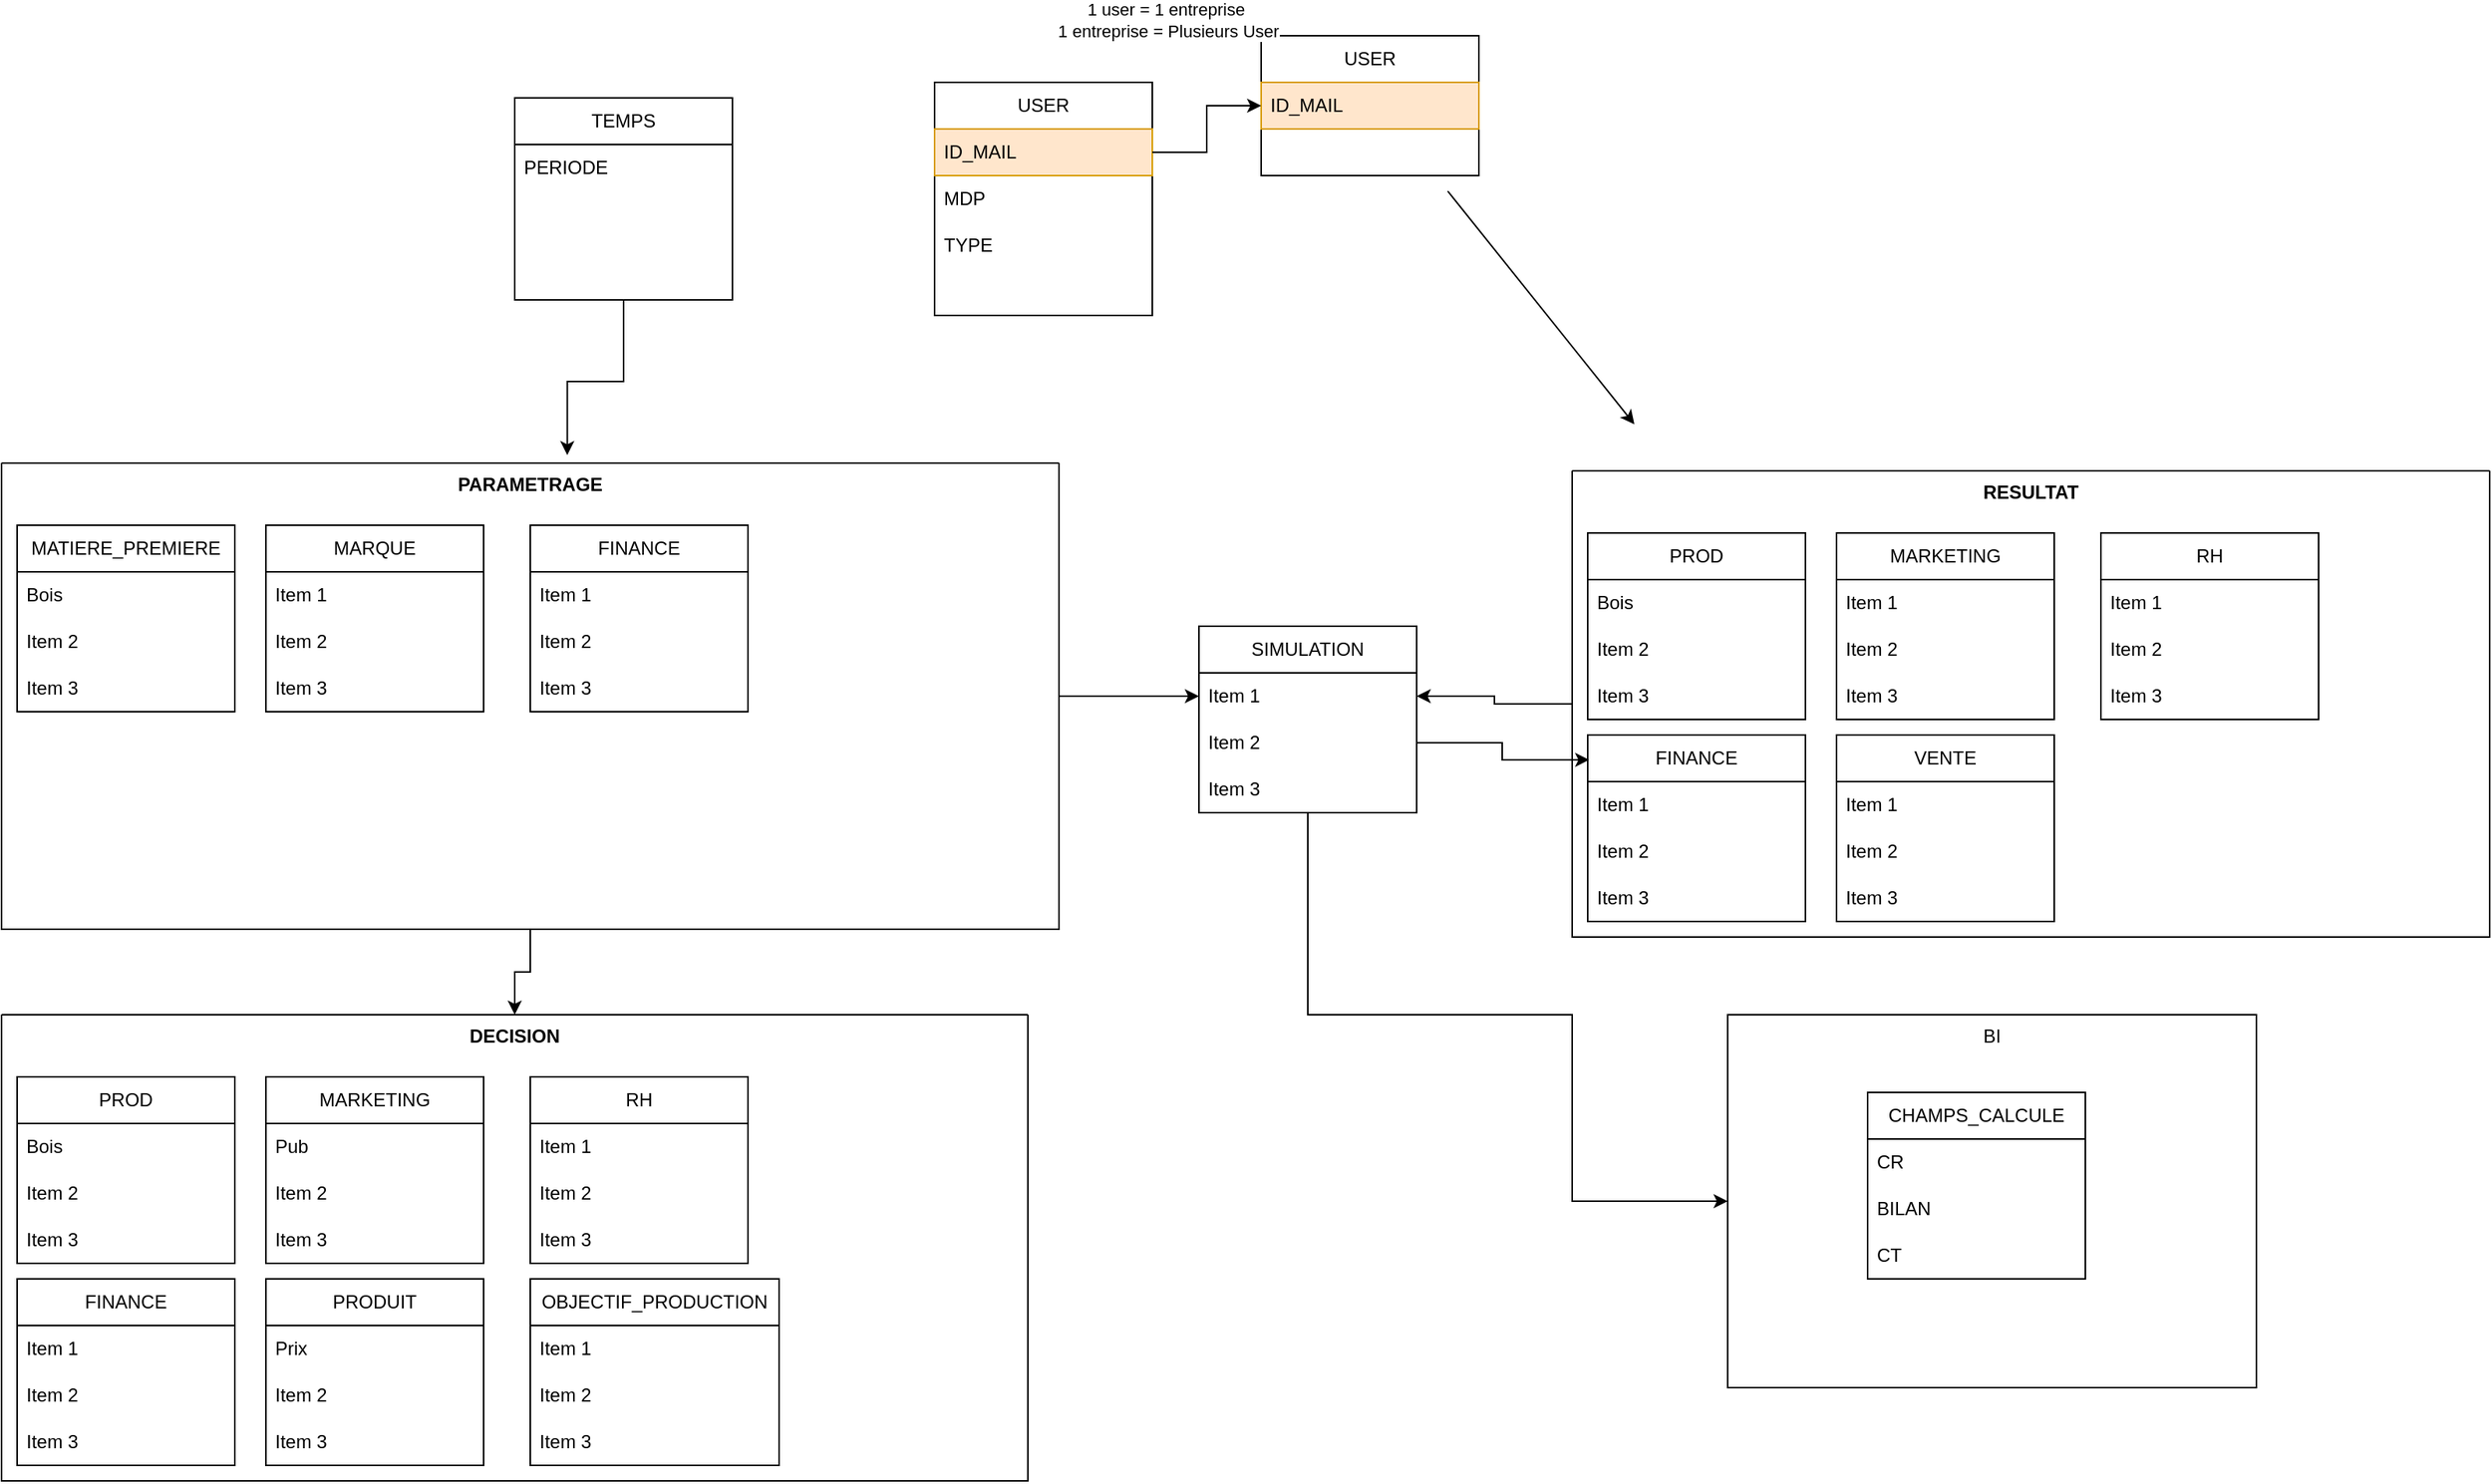 <mxfile version="24.8.3">
  <diagram name="Page-1" id="2spLixrOPqrOa0mFDKw0">
    <mxGraphModel dx="2415" dy="984" grid="1" gridSize="10" guides="1" tooltips="1" connect="1" arrows="1" fold="1" page="1" pageScale="1" pageWidth="827" pageHeight="1169" math="0" shadow="0">
      <root>
        <mxCell id="0" />
        <mxCell id="1" parent="0" />
        <mxCell id="xuaN0J28DTshqoTfge17-114" value="BI" style="rounded=0;whiteSpace=wrap;html=1;verticalAlign=top;" parent="1" vertex="1">
          <mxGeometry x="850" y="800" width="340" height="240" as="geometry" />
        </mxCell>
        <mxCell id="xuaN0J28DTshqoTfge17-2" value="USER" style="swimlane;fontStyle=0;childLayout=stackLayout;horizontal=1;startSize=30;horizontalStack=0;resizeParent=1;resizeParentMax=0;resizeLast=0;collapsible=1;marginBottom=0;whiteSpace=wrap;html=1;" parent="1" vertex="1">
          <mxGeometry x="340" y="200" width="140" height="150" as="geometry" />
        </mxCell>
        <mxCell id="xuaN0J28DTshqoTfge17-3" value="ID_MAIL" style="text;strokeColor=#d79b00;fillColor=#ffe6cc;align=left;verticalAlign=middle;spacingLeft=4;spacingRight=4;overflow=hidden;points=[[0,0.5],[1,0.5]];portConstraint=eastwest;rotatable=0;whiteSpace=wrap;html=1;" parent="xuaN0J28DTshqoTfge17-2" vertex="1">
          <mxGeometry y="30" width="140" height="30" as="geometry" />
        </mxCell>
        <mxCell id="xuaN0J28DTshqoTfge17-4" value="MDP" style="text;strokeColor=none;fillColor=none;align=left;verticalAlign=middle;spacingLeft=4;spacingRight=4;overflow=hidden;points=[[0,0.5],[1,0.5]];portConstraint=eastwest;rotatable=0;whiteSpace=wrap;html=1;" parent="xuaN0J28DTshqoTfge17-2" vertex="1">
          <mxGeometry y="60" width="140" height="30" as="geometry" />
        </mxCell>
        <mxCell id="xuaN0J28DTshqoTfge17-5" value="TYPE" style="text;strokeColor=none;fillColor=none;align=left;verticalAlign=middle;spacingLeft=4;spacingRight=4;overflow=hidden;points=[[0,0.5],[1,0.5]];portConstraint=eastwest;rotatable=0;whiteSpace=wrap;html=1;" parent="xuaN0J28DTshqoTfge17-2" vertex="1">
          <mxGeometry y="90" width="140" height="30" as="geometry" />
        </mxCell>
        <mxCell id="xuaN0J28DTshqoTfge17-6" style="text;strokeColor=none;fillColor=none;align=left;verticalAlign=middle;spacingLeft=4;spacingRight=4;overflow=hidden;points=[[0,0.5],[1,0.5]];portConstraint=eastwest;rotatable=0;whiteSpace=wrap;html=1;" parent="xuaN0J28DTshqoTfge17-2" vertex="1">
          <mxGeometry y="120" width="140" height="30" as="geometry" />
        </mxCell>
        <mxCell id="xuaN0J28DTshqoTfge17-7" value="USER" style="swimlane;fontStyle=0;childLayout=stackLayout;horizontal=1;startSize=30;horizontalStack=0;resizeParent=1;resizeParentMax=0;resizeLast=0;collapsible=1;marginBottom=0;whiteSpace=wrap;html=1;" parent="1" vertex="1">
          <mxGeometry x="550" y="170" width="140" height="90" as="geometry" />
        </mxCell>
        <mxCell id="xuaN0J28DTshqoTfge17-8" value="ID_MAIL" style="text;strokeColor=#d79b00;fillColor=#ffe6cc;align=left;verticalAlign=middle;spacingLeft=4;spacingRight=4;overflow=hidden;points=[[0,0.5],[1,0.5]];portConstraint=eastwest;rotatable=0;whiteSpace=wrap;html=1;" parent="xuaN0J28DTshqoTfge17-7" vertex="1">
          <mxGeometry y="30" width="140" height="30" as="geometry" />
        </mxCell>
        <mxCell id="xuaN0J28DTshqoTfge17-11" style="text;strokeColor=none;fillColor=none;align=left;verticalAlign=middle;spacingLeft=4;spacingRight=4;overflow=hidden;points=[[0,0.5],[1,0.5]];portConstraint=eastwest;rotatable=0;whiteSpace=wrap;html=1;" parent="xuaN0J28DTshqoTfge17-7" vertex="1">
          <mxGeometry y="60" width="140" height="30" as="geometry" />
        </mxCell>
        <mxCell id="xuaN0J28DTshqoTfge17-12" style="rounded=0;orthogonalLoop=1;jettySize=auto;html=1;edgeStyle=orthogonalEdgeStyle;" parent="1" source="xuaN0J28DTshqoTfge17-3" target="xuaN0J28DTshqoTfge17-8" edge="1">
          <mxGeometry relative="1" as="geometry" />
        </mxCell>
        <mxCell id="xuaN0J28DTshqoTfge17-13" value="1 user = 1 entreprise&amp;nbsp;&lt;br&gt;1 entreprise = Plusieurs User" style="edgeLabel;html=1;align=center;verticalAlign=middle;resizable=0;points=[];" parent="xuaN0J28DTshqoTfge17-12" vertex="1" connectable="0">
          <mxGeometry x="0.107" y="-4" relative="1" as="geometry">
            <mxPoint x="-29" y="-65" as="offset" />
          </mxGeometry>
        </mxCell>
        <mxCell id="xuaN0J28DTshqoTfge17-14" value="" style="endArrow=classic;html=1;rounded=0;" parent="1" edge="1">
          <mxGeometry width="50" height="50" relative="1" as="geometry">
            <mxPoint x="670" y="270" as="sourcePoint" />
            <mxPoint x="790" y="420" as="targetPoint" />
            <Array as="points">
              <mxPoint x="670" y="270" />
            </Array>
          </mxGeometry>
        </mxCell>
        <mxCell id="xuaN0J28DTshqoTfge17-51" style="edgeStyle=orthogonalEdgeStyle;rounded=0;orthogonalLoop=1;jettySize=auto;html=1;exitX=0;exitY=0.5;exitDx=0;exitDy=0;" parent="1" source="xuaN0J28DTshqoTfge17-19" target="xuaN0J28DTshqoTfge17-53" edge="1">
          <mxGeometry relative="1" as="geometry">
            <mxPoint x="660" y="599.545" as="targetPoint" />
          </mxGeometry>
        </mxCell>
        <mxCell id="xuaN0J28DTshqoTfge17-19" value="RESULTAT" style="swimlane;startSize=0;verticalAlign=top;" parent="1" vertex="1">
          <mxGeometry x="750" y="450" width="590" height="300" as="geometry" />
        </mxCell>
        <mxCell id="xuaN0J28DTshqoTfge17-22" value="PROD" style="swimlane;fontStyle=0;childLayout=stackLayout;horizontal=1;startSize=30;horizontalStack=0;resizeParent=1;resizeParentMax=0;resizeLast=0;collapsible=1;marginBottom=0;whiteSpace=wrap;html=1;" parent="xuaN0J28DTshqoTfge17-19" vertex="1">
          <mxGeometry x="10" y="40" width="140" height="120" as="geometry" />
        </mxCell>
        <mxCell id="xuaN0J28DTshqoTfge17-23" value="Bois" style="text;strokeColor=none;fillColor=none;align=left;verticalAlign=middle;spacingLeft=4;spacingRight=4;overflow=hidden;points=[[0,0.5],[1,0.5]];portConstraint=eastwest;rotatable=0;whiteSpace=wrap;html=1;" parent="xuaN0J28DTshqoTfge17-22" vertex="1">
          <mxGeometry y="30" width="140" height="30" as="geometry" />
        </mxCell>
        <mxCell id="xuaN0J28DTshqoTfge17-24" value="Item 2" style="text;strokeColor=none;fillColor=none;align=left;verticalAlign=middle;spacingLeft=4;spacingRight=4;overflow=hidden;points=[[0,0.5],[1,0.5]];portConstraint=eastwest;rotatable=0;whiteSpace=wrap;html=1;" parent="xuaN0J28DTshqoTfge17-22" vertex="1">
          <mxGeometry y="60" width="140" height="30" as="geometry" />
        </mxCell>
        <mxCell id="xuaN0J28DTshqoTfge17-25" value="Item 3" style="text;strokeColor=none;fillColor=none;align=left;verticalAlign=middle;spacingLeft=4;spacingRight=4;overflow=hidden;points=[[0,0.5],[1,0.5]];portConstraint=eastwest;rotatable=0;whiteSpace=wrap;html=1;" parent="xuaN0J28DTshqoTfge17-22" vertex="1">
          <mxGeometry y="90" width="140" height="30" as="geometry" />
        </mxCell>
        <mxCell id="xuaN0J28DTshqoTfge17-31" value="MARKETING" style="swimlane;fontStyle=0;childLayout=stackLayout;horizontal=1;startSize=30;horizontalStack=0;resizeParent=1;resizeParentMax=0;resizeLast=0;collapsible=1;marginBottom=0;whiteSpace=wrap;html=1;" parent="xuaN0J28DTshqoTfge17-19" vertex="1">
          <mxGeometry x="170" y="40" width="140" height="120" as="geometry" />
        </mxCell>
        <mxCell id="xuaN0J28DTshqoTfge17-32" value="Item 1" style="text;strokeColor=none;fillColor=none;align=left;verticalAlign=middle;spacingLeft=4;spacingRight=4;overflow=hidden;points=[[0,0.5],[1,0.5]];portConstraint=eastwest;rotatable=0;whiteSpace=wrap;html=1;" parent="xuaN0J28DTshqoTfge17-31" vertex="1">
          <mxGeometry y="30" width="140" height="30" as="geometry" />
        </mxCell>
        <mxCell id="xuaN0J28DTshqoTfge17-33" value="Item 2" style="text;strokeColor=none;fillColor=none;align=left;verticalAlign=middle;spacingLeft=4;spacingRight=4;overflow=hidden;points=[[0,0.5],[1,0.5]];portConstraint=eastwest;rotatable=0;whiteSpace=wrap;html=1;" parent="xuaN0J28DTshqoTfge17-31" vertex="1">
          <mxGeometry y="60" width="140" height="30" as="geometry" />
        </mxCell>
        <mxCell id="xuaN0J28DTshqoTfge17-34" value="Item 3" style="text;strokeColor=none;fillColor=none;align=left;verticalAlign=middle;spacingLeft=4;spacingRight=4;overflow=hidden;points=[[0,0.5],[1,0.5]];portConstraint=eastwest;rotatable=0;whiteSpace=wrap;html=1;" parent="xuaN0J28DTshqoTfge17-31" vertex="1">
          <mxGeometry y="90" width="140" height="30" as="geometry" />
        </mxCell>
        <mxCell id="xuaN0J28DTshqoTfge17-35" value="RH" style="swimlane;fontStyle=0;childLayout=stackLayout;horizontal=1;startSize=30;horizontalStack=0;resizeParent=1;resizeParentMax=0;resizeLast=0;collapsible=1;marginBottom=0;whiteSpace=wrap;html=1;" parent="xuaN0J28DTshqoTfge17-19" vertex="1">
          <mxGeometry x="340" y="40" width="140" height="120" as="geometry" />
        </mxCell>
        <mxCell id="xuaN0J28DTshqoTfge17-36" value="Item 1" style="text;strokeColor=none;fillColor=none;align=left;verticalAlign=middle;spacingLeft=4;spacingRight=4;overflow=hidden;points=[[0,0.5],[1,0.5]];portConstraint=eastwest;rotatable=0;whiteSpace=wrap;html=1;" parent="xuaN0J28DTshqoTfge17-35" vertex="1">
          <mxGeometry y="30" width="140" height="30" as="geometry" />
        </mxCell>
        <mxCell id="xuaN0J28DTshqoTfge17-37" value="Item 2" style="text;strokeColor=none;fillColor=none;align=left;verticalAlign=middle;spacingLeft=4;spacingRight=4;overflow=hidden;points=[[0,0.5],[1,0.5]];portConstraint=eastwest;rotatable=0;whiteSpace=wrap;html=1;" parent="xuaN0J28DTshqoTfge17-35" vertex="1">
          <mxGeometry y="60" width="140" height="30" as="geometry" />
        </mxCell>
        <mxCell id="xuaN0J28DTshqoTfge17-38" value="Item 3" style="text;strokeColor=none;fillColor=none;align=left;verticalAlign=middle;spacingLeft=4;spacingRight=4;overflow=hidden;points=[[0,0.5],[1,0.5]];portConstraint=eastwest;rotatable=0;whiteSpace=wrap;html=1;" parent="xuaN0J28DTshqoTfge17-35" vertex="1">
          <mxGeometry y="90" width="140" height="30" as="geometry" />
        </mxCell>
        <mxCell id="xuaN0J28DTshqoTfge17-43" value="FINANCE" style="swimlane;fontStyle=0;childLayout=stackLayout;horizontal=1;startSize=30;horizontalStack=0;resizeParent=1;resizeParentMax=0;resizeLast=0;collapsible=1;marginBottom=0;whiteSpace=wrap;html=1;" parent="xuaN0J28DTshqoTfge17-19" vertex="1">
          <mxGeometry x="10" y="170" width="140" height="120" as="geometry" />
        </mxCell>
        <mxCell id="xuaN0J28DTshqoTfge17-44" value="Item 1" style="text;strokeColor=none;fillColor=none;align=left;verticalAlign=middle;spacingLeft=4;spacingRight=4;overflow=hidden;points=[[0,0.5],[1,0.5]];portConstraint=eastwest;rotatable=0;whiteSpace=wrap;html=1;" parent="xuaN0J28DTshqoTfge17-43" vertex="1">
          <mxGeometry y="30" width="140" height="30" as="geometry" />
        </mxCell>
        <mxCell id="xuaN0J28DTshqoTfge17-45" value="Item 2" style="text;strokeColor=none;fillColor=none;align=left;verticalAlign=middle;spacingLeft=4;spacingRight=4;overflow=hidden;points=[[0,0.5],[1,0.5]];portConstraint=eastwest;rotatable=0;whiteSpace=wrap;html=1;" parent="xuaN0J28DTshqoTfge17-43" vertex="1">
          <mxGeometry y="60" width="140" height="30" as="geometry" />
        </mxCell>
        <mxCell id="xuaN0J28DTshqoTfge17-46" value="Item 3" style="text;strokeColor=none;fillColor=none;align=left;verticalAlign=middle;spacingLeft=4;spacingRight=4;overflow=hidden;points=[[0,0.5],[1,0.5]];portConstraint=eastwest;rotatable=0;whiteSpace=wrap;html=1;" parent="xuaN0J28DTshqoTfge17-43" vertex="1">
          <mxGeometry y="90" width="140" height="30" as="geometry" />
        </mxCell>
        <mxCell id="xuaN0J28DTshqoTfge17-47" value="VENTE" style="swimlane;fontStyle=0;childLayout=stackLayout;horizontal=1;startSize=30;horizontalStack=0;resizeParent=1;resizeParentMax=0;resizeLast=0;collapsible=1;marginBottom=0;whiteSpace=wrap;html=1;" parent="xuaN0J28DTshqoTfge17-19" vertex="1">
          <mxGeometry x="170" y="170" width="140" height="120" as="geometry" />
        </mxCell>
        <mxCell id="xuaN0J28DTshqoTfge17-48" value="Item 1" style="text;strokeColor=none;fillColor=none;align=left;verticalAlign=middle;spacingLeft=4;spacingRight=4;overflow=hidden;points=[[0,0.5],[1,0.5]];portConstraint=eastwest;rotatable=0;whiteSpace=wrap;html=1;" parent="xuaN0J28DTshqoTfge17-47" vertex="1">
          <mxGeometry y="30" width="140" height="30" as="geometry" />
        </mxCell>
        <mxCell id="xuaN0J28DTshqoTfge17-49" value="Item 2" style="text;strokeColor=none;fillColor=none;align=left;verticalAlign=middle;spacingLeft=4;spacingRight=4;overflow=hidden;points=[[0,0.5],[1,0.5]];portConstraint=eastwest;rotatable=0;whiteSpace=wrap;html=1;" parent="xuaN0J28DTshqoTfge17-47" vertex="1">
          <mxGeometry y="60" width="140" height="30" as="geometry" />
        </mxCell>
        <mxCell id="xuaN0J28DTshqoTfge17-50" value="Item 3" style="text;strokeColor=none;fillColor=none;align=left;verticalAlign=middle;spacingLeft=4;spacingRight=4;overflow=hidden;points=[[0,0.5],[1,0.5]];portConstraint=eastwest;rotatable=0;whiteSpace=wrap;html=1;" parent="xuaN0J28DTshqoTfge17-47" vertex="1">
          <mxGeometry y="90" width="140" height="30" as="geometry" />
        </mxCell>
        <mxCell id="xuaN0J28DTshqoTfge17-52" value="SIMULATION" style="swimlane;fontStyle=0;childLayout=stackLayout;horizontal=1;startSize=30;horizontalStack=0;resizeParent=1;resizeParentMax=0;resizeLast=0;collapsible=1;marginBottom=0;whiteSpace=wrap;html=1;" parent="1" vertex="1">
          <mxGeometry x="510" y="550" width="140" height="120" as="geometry" />
        </mxCell>
        <mxCell id="xuaN0J28DTshqoTfge17-53" value="Item 1" style="text;strokeColor=none;fillColor=none;align=left;verticalAlign=middle;spacingLeft=4;spacingRight=4;overflow=hidden;points=[[0,0.5],[1,0.5]];portConstraint=eastwest;rotatable=0;whiteSpace=wrap;html=1;" parent="xuaN0J28DTshqoTfge17-52" vertex="1">
          <mxGeometry y="30" width="140" height="30" as="geometry" />
        </mxCell>
        <mxCell id="xuaN0J28DTshqoTfge17-54" value="Item 2" style="text;strokeColor=none;fillColor=none;align=left;verticalAlign=middle;spacingLeft=4;spacingRight=4;overflow=hidden;points=[[0,0.5],[1,0.5]];portConstraint=eastwest;rotatable=0;whiteSpace=wrap;html=1;" parent="xuaN0J28DTshqoTfge17-52" vertex="1">
          <mxGeometry y="60" width="140" height="30" as="geometry" />
        </mxCell>
        <mxCell id="xuaN0J28DTshqoTfge17-55" value="Item 3" style="text;strokeColor=none;fillColor=none;align=left;verticalAlign=middle;spacingLeft=4;spacingRight=4;overflow=hidden;points=[[0,0.5],[1,0.5]];portConstraint=eastwest;rotatable=0;whiteSpace=wrap;html=1;" parent="xuaN0J28DTshqoTfge17-52" vertex="1">
          <mxGeometry y="90" width="140" height="30" as="geometry" />
        </mxCell>
        <mxCell id="xuaN0J28DTshqoTfge17-81" value="" style="edgeStyle=orthogonalEdgeStyle;rounded=0;orthogonalLoop=1;jettySize=auto;html=1;entryX=0;entryY=0.5;entryDx=0;entryDy=0;" parent="1" source="xuaN0J28DTshqoTfge17-60" target="xuaN0J28DTshqoTfge17-53" edge="1">
          <mxGeometry relative="1" as="geometry" />
        </mxCell>
        <mxCell id="xuaN0J28DTshqoTfge17-112" style="edgeStyle=orthogonalEdgeStyle;rounded=0;orthogonalLoop=1;jettySize=auto;html=1;" parent="1" source="xuaN0J28DTshqoTfge17-60" target="xuaN0J28DTshqoTfge17-82" edge="1">
          <mxGeometry relative="1" as="geometry" />
        </mxCell>
        <mxCell id="xuaN0J28DTshqoTfge17-60" value="PARAMETRAGE" style="swimlane;startSize=0;verticalAlign=top;" parent="1" vertex="1">
          <mxGeometry x="-260" y="445" width="680" height="300" as="geometry" />
        </mxCell>
        <mxCell id="xuaN0J28DTshqoTfge17-61" value="MATIERE_PREMIERE" style="swimlane;fontStyle=0;childLayout=stackLayout;horizontal=1;startSize=30;horizontalStack=0;resizeParent=1;resizeParentMax=0;resizeLast=0;collapsible=1;marginBottom=0;whiteSpace=wrap;html=1;" parent="xuaN0J28DTshqoTfge17-60" vertex="1">
          <mxGeometry x="10" y="40" width="140" height="120" as="geometry" />
        </mxCell>
        <mxCell id="xuaN0J28DTshqoTfge17-62" value="Bois" style="text;strokeColor=none;fillColor=none;align=left;verticalAlign=middle;spacingLeft=4;spacingRight=4;overflow=hidden;points=[[0,0.5],[1,0.5]];portConstraint=eastwest;rotatable=0;whiteSpace=wrap;html=1;" parent="xuaN0J28DTshqoTfge17-61" vertex="1">
          <mxGeometry y="30" width="140" height="30" as="geometry" />
        </mxCell>
        <mxCell id="xuaN0J28DTshqoTfge17-63" value="Item 2" style="text;strokeColor=none;fillColor=none;align=left;verticalAlign=middle;spacingLeft=4;spacingRight=4;overflow=hidden;points=[[0,0.5],[1,0.5]];portConstraint=eastwest;rotatable=0;whiteSpace=wrap;html=1;" parent="xuaN0J28DTshqoTfge17-61" vertex="1">
          <mxGeometry y="60" width="140" height="30" as="geometry" />
        </mxCell>
        <mxCell id="xuaN0J28DTshqoTfge17-64" value="Item 3" style="text;strokeColor=none;fillColor=none;align=left;verticalAlign=middle;spacingLeft=4;spacingRight=4;overflow=hidden;points=[[0,0.5],[1,0.5]];portConstraint=eastwest;rotatable=0;whiteSpace=wrap;html=1;" parent="xuaN0J28DTshqoTfge17-61" vertex="1">
          <mxGeometry y="90" width="140" height="30" as="geometry" />
        </mxCell>
        <mxCell id="xuaN0J28DTshqoTfge17-65" value="MARQUE" style="swimlane;fontStyle=0;childLayout=stackLayout;horizontal=1;startSize=30;horizontalStack=0;resizeParent=1;resizeParentMax=0;resizeLast=0;collapsible=1;marginBottom=0;whiteSpace=wrap;html=1;" parent="xuaN0J28DTshqoTfge17-60" vertex="1">
          <mxGeometry x="170" y="40" width="140" height="120" as="geometry" />
        </mxCell>
        <mxCell id="xuaN0J28DTshqoTfge17-66" value="Item 1" style="text;strokeColor=none;fillColor=none;align=left;verticalAlign=middle;spacingLeft=4;spacingRight=4;overflow=hidden;points=[[0,0.5],[1,0.5]];portConstraint=eastwest;rotatable=0;whiteSpace=wrap;html=1;" parent="xuaN0J28DTshqoTfge17-65" vertex="1">
          <mxGeometry y="30" width="140" height="30" as="geometry" />
        </mxCell>
        <mxCell id="xuaN0J28DTshqoTfge17-67" value="Item 2" style="text;strokeColor=none;fillColor=none;align=left;verticalAlign=middle;spacingLeft=4;spacingRight=4;overflow=hidden;points=[[0,0.5],[1,0.5]];portConstraint=eastwest;rotatable=0;whiteSpace=wrap;html=1;" parent="xuaN0J28DTshqoTfge17-65" vertex="1">
          <mxGeometry y="60" width="140" height="30" as="geometry" />
        </mxCell>
        <mxCell id="xuaN0J28DTshqoTfge17-68" value="Item 3" style="text;strokeColor=none;fillColor=none;align=left;verticalAlign=middle;spacingLeft=4;spacingRight=4;overflow=hidden;points=[[0,0.5],[1,0.5]];portConstraint=eastwest;rotatable=0;whiteSpace=wrap;html=1;" parent="xuaN0J28DTshqoTfge17-65" vertex="1">
          <mxGeometry y="90" width="140" height="30" as="geometry" />
        </mxCell>
        <mxCell id="xuaN0J28DTshqoTfge17-69" value="FINANCE" style="swimlane;fontStyle=0;childLayout=stackLayout;horizontal=1;startSize=30;horizontalStack=0;resizeParent=1;resizeParentMax=0;resizeLast=0;collapsible=1;marginBottom=0;whiteSpace=wrap;html=1;" parent="xuaN0J28DTshqoTfge17-60" vertex="1">
          <mxGeometry x="340" y="40" width="140" height="120" as="geometry" />
        </mxCell>
        <mxCell id="xuaN0J28DTshqoTfge17-70" value="Item 1" style="text;strokeColor=none;fillColor=none;align=left;verticalAlign=middle;spacingLeft=4;spacingRight=4;overflow=hidden;points=[[0,0.5],[1,0.5]];portConstraint=eastwest;rotatable=0;whiteSpace=wrap;html=1;" parent="xuaN0J28DTshqoTfge17-69" vertex="1">
          <mxGeometry y="30" width="140" height="30" as="geometry" />
        </mxCell>
        <mxCell id="xuaN0J28DTshqoTfge17-71" value="Item 2" style="text;strokeColor=none;fillColor=none;align=left;verticalAlign=middle;spacingLeft=4;spacingRight=4;overflow=hidden;points=[[0,0.5],[1,0.5]];portConstraint=eastwest;rotatable=0;whiteSpace=wrap;html=1;" parent="xuaN0J28DTshqoTfge17-69" vertex="1">
          <mxGeometry y="60" width="140" height="30" as="geometry" />
        </mxCell>
        <mxCell id="xuaN0J28DTshqoTfge17-72" value="Item 3" style="text;strokeColor=none;fillColor=none;align=left;verticalAlign=middle;spacingLeft=4;spacingRight=4;overflow=hidden;points=[[0,0.5],[1,0.5]];portConstraint=eastwest;rotatable=0;whiteSpace=wrap;html=1;" parent="xuaN0J28DTshqoTfge17-69" vertex="1">
          <mxGeometry y="90" width="140" height="30" as="geometry" />
        </mxCell>
        <mxCell id="xuaN0J28DTshqoTfge17-82" value="DECISION" style="swimlane;startSize=0;verticalAlign=top;" parent="1" vertex="1">
          <mxGeometry x="-260" y="800" width="660" height="300" as="geometry" />
        </mxCell>
        <mxCell id="xuaN0J28DTshqoTfge17-83" value="PROD" style="swimlane;fontStyle=0;childLayout=stackLayout;horizontal=1;startSize=30;horizontalStack=0;resizeParent=1;resizeParentMax=0;resizeLast=0;collapsible=1;marginBottom=0;whiteSpace=wrap;html=1;" parent="xuaN0J28DTshqoTfge17-82" vertex="1">
          <mxGeometry x="10" y="40" width="140" height="120" as="geometry" />
        </mxCell>
        <mxCell id="xuaN0J28DTshqoTfge17-84" value="Bois" style="text;strokeColor=none;fillColor=none;align=left;verticalAlign=middle;spacingLeft=4;spacingRight=4;overflow=hidden;points=[[0,0.5],[1,0.5]];portConstraint=eastwest;rotatable=0;whiteSpace=wrap;html=1;" parent="xuaN0J28DTshqoTfge17-83" vertex="1">
          <mxGeometry y="30" width="140" height="30" as="geometry" />
        </mxCell>
        <mxCell id="xuaN0J28DTshqoTfge17-85" value="Item 2" style="text;strokeColor=none;fillColor=none;align=left;verticalAlign=middle;spacingLeft=4;spacingRight=4;overflow=hidden;points=[[0,0.5],[1,0.5]];portConstraint=eastwest;rotatable=0;whiteSpace=wrap;html=1;" parent="xuaN0J28DTshqoTfge17-83" vertex="1">
          <mxGeometry y="60" width="140" height="30" as="geometry" />
        </mxCell>
        <mxCell id="xuaN0J28DTshqoTfge17-86" value="Item 3" style="text;strokeColor=none;fillColor=none;align=left;verticalAlign=middle;spacingLeft=4;spacingRight=4;overflow=hidden;points=[[0,0.5],[1,0.5]];portConstraint=eastwest;rotatable=0;whiteSpace=wrap;html=1;" parent="xuaN0J28DTshqoTfge17-83" vertex="1">
          <mxGeometry y="90" width="140" height="30" as="geometry" />
        </mxCell>
        <mxCell id="xuaN0J28DTshqoTfge17-87" value="MARKETING" style="swimlane;fontStyle=0;childLayout=stackLayout;horizontal=1;startSize=30;horizontalStack=0;resizeParent=1;resizeParentMax=0;resizeLast=0;collapsible=1;marginBottom=0;whiteSpace=wrap;html=1;" parent="xuaN0J28DTshqoTfge17-82" vertex="1">
          <mxGeometry x="170" y="40" width="140" height="120" as="geometry" />
        </mxCell>
        <mxCell id="xuaN0J28DTshqoTfge17-88" value="Pub" style="text;strokeColor=none;fillColor=none;align=left;verticalAlign=middle;spacingLeft=4;spacingRight=4;overflow=hidden;points=[[0,0.5],[1,0.5]];portConstraint=eastwest;rotatable=0;whiteSpace=wrap;html=1;" parent="xuaN0J28DTshqoTfge17-87" vertex="1">
          <mxGeometry y="30" width="140" height="30" as="geometry" />
        </mxCell>
        <mxCell id="xuaN0J28DTshqoTfge17-89" value="Item 2" style="text;strokeColor=none;fillColor=none;align=left;verticalAlign=middle;spacingLeft=4;spacingRight=4;overflow=hidden;points=[[0,0.5],[1,0.5]];portConstraint=eastwest;rotatable=0;whiteSpace=wrap;html=1;" parent="xuaN0J28DTshqoTfge17-87" vertex="1">
          <mxGeometry y="60" width="140" height="30" as="geometry" />
        </mxCell>
        <mxCell id="xuaN0J28DTshqoTfge17-90" value="Item 3" style="text;strokeColor=none;fillColor=none;align=left;verticalAlign=middle;spacingLeft=4;spacingRight=4;overflow=hidden;points=[[0,0.5],[1,0.5]];portConstraint=eastwest;rotatable=0;whiteSpace=wrap;html=1;" parent="xuaN0J28DTshqoTfge17-87" vertex="1">
          <mxGeometry y="90" width="140" height="30" as="geometry" />
        </mxCell>
        <mxCell id="xuaN0J28DTshqoTfge17-91" value="RH" style="swimlane;fontStyle=0;childLayout=stackLayout;horizontal=1;startSize=30;horizontalStack=0;resizeParent=1;resizeParentMax=0;resizeLast=0;collapsible=1;marginBottom=0;whiteSpace=wrap;html=1;" parent="xuaN0J28DTshqoTfge17-82" vertex="1">
          <mxGeometry x="340" y="40" width="140" height="120" as="geometry" />
        </mxCell>
        <mxCell id="xuaN0J28DTshqoTfge17-92" value="Item 1" style="text;strokeColor=none;fillColor=none;align=left;verticalAlign=middle;spacingLeft=4;spacingRight=4;overflow=hidden;points=[[0,0.5],[1,0.5]];portConstraint=eastwest;rotatable=0;whiteSpace=wrap;html=1;" parent="xuaN0J28DTshqoTfge17-91" vertex="1">
          <mxGeometry y="30" width="140" height="30" as="geometry" />
        </mxCell>
        <mxCell id="xuaN0J28DTshqoTfge17-93" value="Item 2" style="text;strokeColor=none;fillColor=none;align=left;verticalAlign=middle;spacingLeft=4;spacingRight=4;overflow=hidden;points=[[0,0.5],[1,0.5]];portConstraint=eastwest;rotatable=0;whiteSpace=wrap;html=1;" parent="xuaN0J28DTshqoTfge17-91" vertex="1">
          <mxGeometry y="60" width="140" height="30" as="geometry" />
        </mxCell>
        <mxCell id="xuaN0J28DTshqoTfge17-94" value="Item 3" style="text;strokeColor=none;fillColor=none;align=left;verticalAlign=middle;spacingLeft=4;spacingRight=4;overflow=hidden;points=[[0,0.5],[1,0.5]];portConstraint=eastwest;rotatable=0;whiteSpace=wrap;html=1;" parent="xuaN0J28DTshqoTfge17-91" vertex="1">
          <mxGeometry y="90" width="140" height="30" as="geometry" />
        </mxCell>
        <mxCell id="xuaN0J28DTshqoTfge17-95" value="FINANCE" style="swimlane;fontStyle=0;childLayout=stackLayout;horizontal=1;startSize=30;horizontalStack=0;resizeParent=1;resizeParentMax=0;resizeLast=0;collapsible=1;marginBottom=0;whiteSpace=wrap;html=1;" parent="xuaN0J28DTshqoTfge17-82" vertex="1">
          <mxGeometry x="10" y="170" width="140" height="120" as="geometry" />
        </mxCell>
        <mxCell id="xuaN0J28DTshqoTfge17-96" value="Item 1" style="text;strokeColor=none;fillColor=none;align=left;verticalAlign=middle;spacingLeft=4;spacingRight=4;overflow=hidden;points=[[0,0.5],[1,0.5]];portConstraint=eastwest;rotatable=0;whiteSpace=wrap;html=1;" parent="xuaN0J28DTshqoTfge17-95" vertex="1">
          <mxGeometry y="30" width="140" height="30" as="geometry" />
        </mxCell>
        <mxCell id="xuaN0J28DTshqoTfge17-97" value="Item 2" style="text;strokeColor=none;fillColor=none;align=left;verticalAlign=middle;spacingLeft=4;spacingRight=4;overflow=hidden;points=[[0,0.5],[1,0.5]];portConstraint=eastwest;rotatable=0;whiteSpace=wrap;html=1;" parent="xuaN0J28DTshqoTfge17-95" vertex="1">
          <mxGeometry y="60" width="140" height="30" as="geometry" />
        </mxCell>
        <mxCell id="xuaN0J28DTshqoTfge17-98" value="Item 3" style="text;strokeColor=none;fillColor=none;align=left;verticalAlign=middle;spacingLeft=4;spacingRight=4;overflow=hidden;points=[[0,0.5],[1,0.5]];portConstraint=eastwest;rotatable=0;whiteSpace=wrap;html=1;" parent="xuaN0J28DTshqoTfge17-95" vertex="1">
          <mxGeometry y="90" width="140" height="30" as="geometry" />
        </mxCell>
        <mxCell id="xuaN0J28DTshqoTfge17-99" value="PRODUIT" style="swimlane;fontStyle=0;childLayout=stackLayout;horizontal=1;startSize=30;horizontalStack=0;resizeParent=1;resizeParentMax=0;resizeLast=0;collapsible=1;marginBottom=0;whiteSpace=wrap;html=1;" parent="xuaN0J28DTshqoTfge17-82" vertex="1">
          <mxGeometry x="170" y="170" width="140" height="120" as="geometry" />
        </mxCell>
        <mxCell id="xuaN0J28DTshqoTfge17-100" value="Prix" style="text;strokeColor=none;fillColor=none;align=left;verticalAlign=middle;spacingLeft=4;spacingRight=4;overflow=hidden;points=[[0,0.5],[1,0.5]];portConstraint=eastwest;rotatable=0;whiteSpace=wrap;html=1;" parent="xuaN0J28DTshqoTfge17-99" vertex="1">
          <mxGeometry y="30" width="140" height="30" as="geometry" />
        </mxCell>
        <mxCell id="xuaN0J28DTshqoTfge17-101" value="Item 2" style="text;strokeColor=none;fillColor=none;align=left;verticalAlign=middle;spacingLeft=4;spacingRight=4;overflow=hidden;points=[[0,0.5],[1,0.5]];portConstraint=eastwest;rotatable=0;whiteSpace=wrap;html=1;" parent="xuaN0J28DTshqoTfge17-99" vertex="1">
          <mxGeometry y="60" width="140" height="30" as="geometry" />
        </mxCell>
        <mxCell id="xuaN0J28DTshqoTfge17-102" value="Item 3" style="text;strokeColor=none;fillColor=none;align=left;verticalAlign=middle;spacingLeft=4;spacingRight=4;overflow=hidden;points=[[0,0.5],[1,0.5]];portConstraint=eastwest;rotatable=0;whiteSpace=wrap;html=1;" parent="xuaN0J28DTshqoTfge17-99" vertex="1">
          <mxGeometry y="90" width="140" height="30" as="geometry" />
        </mxCell>
        <mxCell id="wKn15ty8hzj-fVjd4iX3-1" value="OBJECTIF_PRODUCTION" style="swimlane;fontStyle=0;childLayout=stackLayout;horizontal=1;startSize=30;horizontalStack=0;resizeParent=1;resizeParentMax=0;resizeLast=0;collapsible=1;marginBottom=0;whiteSpace=wrap;html=1;" vertex="1" parent="xuaN0J28DTshqoTfge17-82">
          <mxGeometry x="340" y="170" width="160" height="120" as="geometry" />
        </mxCell>
        <mxCell id="wKn15ty8hzj-fVjd4iX3-2" value="Item 1" style="text;strokeColor=none;fillColor=none;align=left;verticalAlign=middle;spacingLeft=4;spacingRight=4;overflow=hidden;points=[[0,0.5],[1,0.5]];portConstraint=eastwest;rotatable=0;whiteSpace=wrap;html=1;" vertex="1" parent="wKn15ty8hzj-fVjd4iX3-1">
          <mxGeometry y="30" width="160" height="30" as="geometry" />
        </mxCell>
        <mxCell id="wKn15ty8hzj-fVjd4iX3-3" value="Item 2" style="text;strokeColor=none;fillColor=none;align=left;verticalAlign=middle;spacingLeft=4;spacingRight=4;overflow=hidden;points=[[0,0.5],[1,0.5]];portConstraint=eastwest;rotatable=0;whiteSpace=wrap;html=1;" vertex="1" parent="wKn15ty8hzj-fVjd4iX3-1">
          <mxGeometry y="60" width="160" height="30" as="geometry" />
        </mxCell>
        <mxCell id="wKn15ty8hzj-fVjd4iX3-4" value="Item 3" style="text;strokeColor=none;fillColor=none;align=left;verticalAlign=middle;spacingLeft=4;spacingRight=4;overflow=hidden;points=[[0,0.5],[1,0.5]];portConstraint=eastwest;rotatable=0;whiteSpace=wrap;html=1;" vertex="1" parent="wKn15ty8hzj-fVjd4iX3-1">
          <mxGeometry y="90" width="160" height="30" as="geometry" />
        </mxCell>
        <mxCell id="xuaN0J28DTshqoTfge17-103" value="CHAMPS_CALCULE" style="swimlane;fontStyle=0;childLayout=stackLayout;horizontal=1;startSize=30;horizontalStack=0;resizeParent=1;resizeParentMax=0;resizeLast=0;collapsible=1;marginBottom=0;whiteSpace=wrap;html=1;" parent="1" vertex="1">
          <mxGeometry x="940" y="850" width="140" height="120" as="geometry" />
        </mxCell>
        <mxCell id="xuaN0J28DTshqoTfge17-104" value="CR" style="text;strokeColor=none;fillColor=none;align=left;verticalAlign=middle;spacingLeft=4;spacingRight=4;overflow=hidden;points=[[0,0.5],[1,0.5]];portConstraint=eastwest;rotatable=0;whiteSpace=wrap;html=1;" parent="xuaN0J28DTshqoTfge17-103" vertex="1">
          <mxGeometry y="30" width="140" height="30" as="geometry" />
        </mxCell>
        <mxCell id="xuaN0J28DTshqoTfge17-105" value="BILAN" style="text;strokeColor=none;fillColor=none;align=left;verticalAlign=middle;spacingLeft=4;spacingRight=4;overflow=hidden;points=[[0,0.5],[1,0.5]];portConstraint=eastwest;rotatable=0;whiteSpace=wrap;html=1;" parent="xuaN0J28DTshqoTfge17-103" vertex="1">
          <mxGeometry y="60" width="140" height="30" as="geometry" />
        </mxCell>
        <mxCell id="xuaN0J28DTshqoTfge17-106" value="CT" style="text;strokeColor=none;fillColor=none;align=left;verticalAlign=middle;spacingLeft=4;spacingRight=4;overflow=hidden;points=[[0,0.5],[1,0.5]];portConstraint=eastwest;rotatable=0;whiteSpace=wrap;html=1;" parent="xuaN0J28DTshqoTfge17-103" vertex="1">
          <mxGeometry y="90" width="140" height="30" as="geometry" />
        </mxCell>
        <mxCell id="xuaN0J28DTshqoTfge17-108" value="TEMPS" style="swimlane;fontStyle=0;childLayout=stackLayout;horizontal=1;startSize=30;horizontalStack=0;resizeParent=1;resizeParentMax=0;resizeLast=0;collapsible=1;marginBottom=0;whiteSpace=wrap;html=1;" parent="1" vertex="1">
          <mxGeometry x="70" y="210" width="140" height="130" as="geometry" />
        </mxCell>
        <mxCell id="xuaN0J28DTshqoTfge17-109" value="PERIODE" style="text;align=left;verticalAlign=middle;spacingLeft=4;spacingRight=4;overflow=hidden;points=[[0,0.5],[1,0.5]];portConstraint=eastwest;rotatable=0;whiteSpace=wrap;html=1;" parent="xuaN0J28DTshqoTfge17-108" vertex="1">
          <mxGeometry y="30" width="140" height="30" as="geometry" />
        </mxCell>
        <mxCell id="xuaN0J28DTshqoTfge17-110" style="text;strokeColor=none;fillColor=none;align=left;verticalAlign=middle;spacingLeft=4;spacingRight=4;overflow=hidden;points=[[0,0.5],[1,0.5]];portConstraint=eastwest;rotatable=0;whiteSpace=wrap;html=1;" parent="xuaN0J28DTshqoTfge17-108" vertex="1">
          <mxGeometry y="60" width="140" height="70" as="geometry" />
        </mxCell>
        <mxCell id="xuaN0J28DTshqoTfge17-111" style="edgeStyle=orthogonalEdgeStyle;rounded=0;orthogonalLoop=1;jettySize=auto;html=1;entryX=0.535;entryY=-0.017;entryDx=0;entryDy=0;entryPerimeter=0;" parent="1" source="xuaN0J28DTshqoTfge17-108" target="xuaN0J28DTshqoTfge17-60" edge="1">
          <mxGeometry relative="1" as="geometry" />
        </mxCell>
        <mxCell id="xuaN0J28DTshqoTfge17-115" style="edgeStyle=orthogonalEdgeStyle;rounded=0;orthogonalLoop=1;jettySize=auto;html=1;entryX=0;entryY=0.5;entryDx=0;entryDy=0;" parent="1" source="xuaN0J28DTshqoTfge17-55" target="xuaN0J28DTshqoTfge17-114" edge="1">
          <mxGeometry relative="1" as="geometry">
            <Array as="points">
              <mxPoint x="580" y="800" />
              <mxPoint x="750" y="800" />
              <mxPoint x="750" y="920" />
            </Array>
          </mxGeometry>
        </mxCell>
        <mxCell id="xuaN0J28DTshqoTfge17-117" style="edgeStyle=orthogonalEdgeStyle;rounded=0;orthogonalLoop=1;jettySize=auto;html=1;entryX=0.007;entryY=0.133;entryDx=0;entryDy=0;entryPerimeter=0;" parent="1" source="xuaN0J28DTshqoTfge17-54" target="xuaN0J28DTshqoTfge17-43" edge="1">
          <mxGeometry relative="1" as="geometry" />
        </mxCell>
      </root>
    </mxGraphModel>
  </diagram>
</mxfile>
